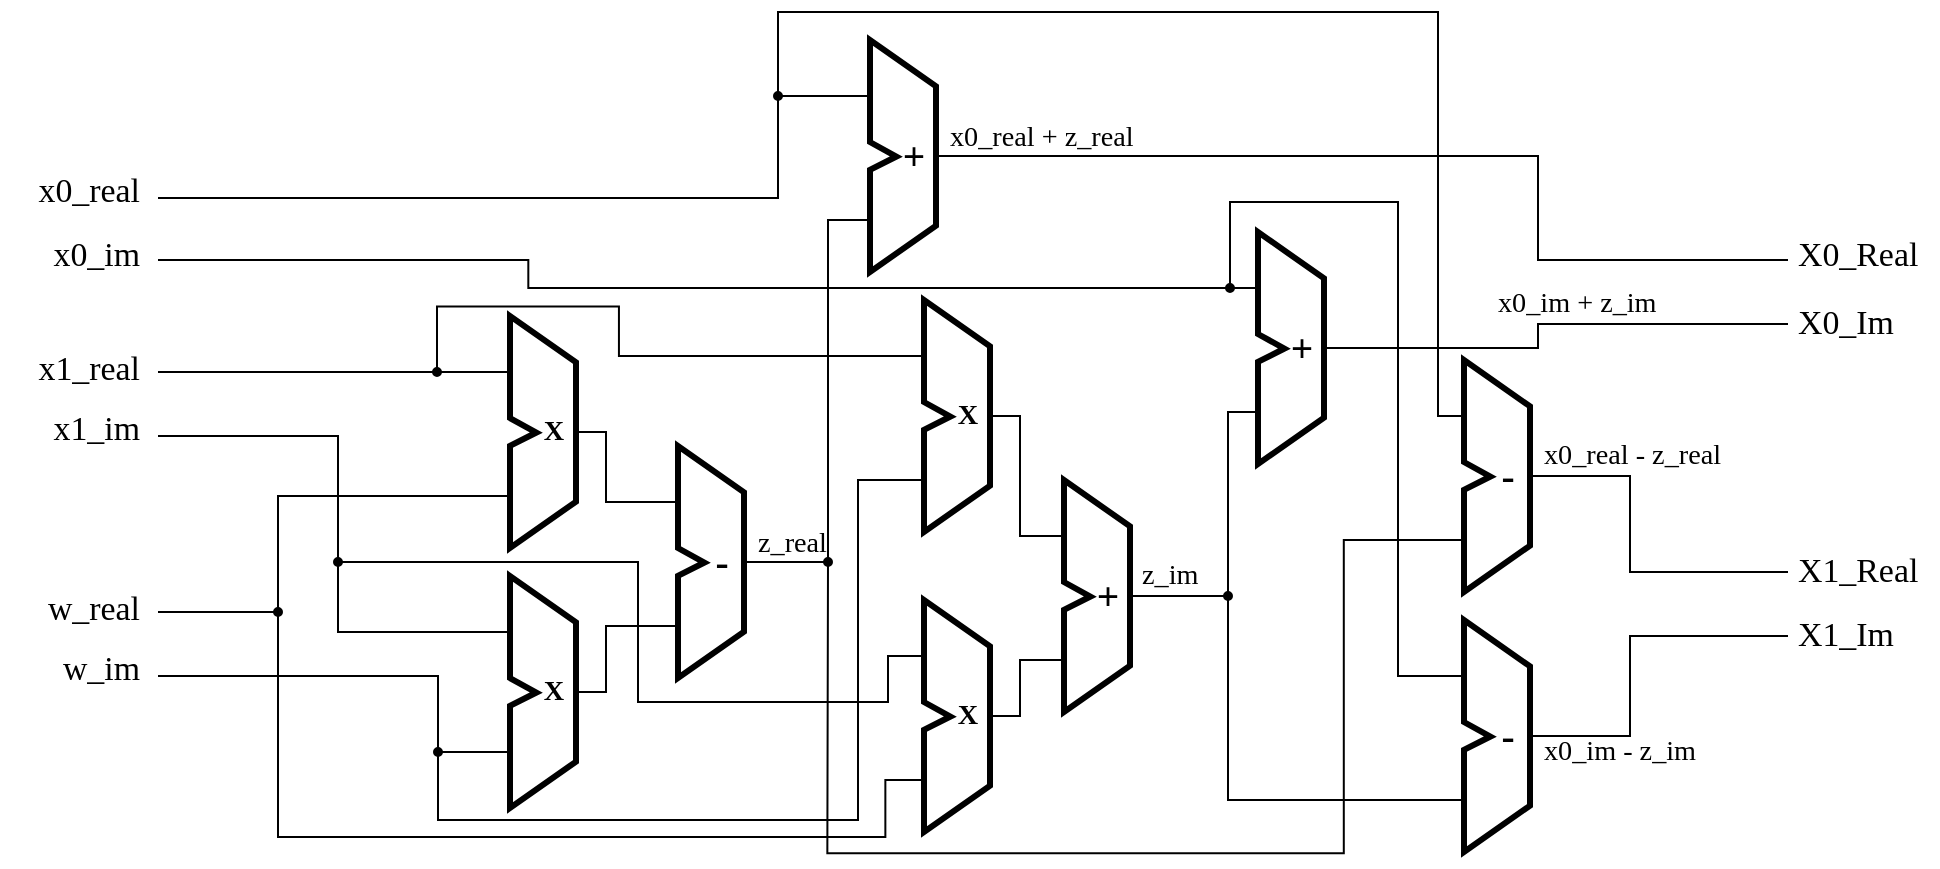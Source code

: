 <mxfile version="26.0.16">
  <diagram name="Page-1" id="Page-1">
    <mxGraphModel dx="3585" dy="1915" grid="1" gridSize="5" guides="1" tooltips="1" connect="1" arrows="1" fold="1" page="1" pageScale="1" pageWidth="1100" pageHeight="850" math="0" shadow="0">
      <root>
        <mxCell id="0" />
        <mxCell id="1" parent="0" />
        <UserObject label="" tags="Background" id="4">
          <mxCell style="vsdxID=10;fillColor=none;gradientColor=none;strokeWidth=3;points=[];labelBackgroundColor=none;rounded=0;strokeColor=none;html=1;whiteSpace=wrap;fontFamily=NewsGotT;" parent="1" vertex="1">
            <mxGeometry x="505" y="310" width="28" height="82" as="geometry" />
          </mxCell>
        </UserObject>
        <UserObject label="" tags="Background" id="5">
          <mxCell style="vsdxID=14;fillColor=none;gradientColor=none;points=[];labelBackgroundColor=none;rounded=0;strokeColor=none;html=1;whiteSpace=wrap;fontFamily=NewsGotT;" parent="1" vertex="1">
            <mxGeometry x="396" y="502" width="33" height="116" as="geometry" />
          </mxCell>
        </UserObject>
        <mxCell id="6" style="vsdxID=9;fillColor=#FFFFFF;gradientColor=none;shape=stencil(lZHBDsIgEES/Zq9mZanxXut/NCkVIkJDsdq/F7Ix2iY1eJuBNxPCANWjbgcFAscY/FU9TBc10AmEME6rYGJSQA1Q3fugLsHfXcd+aDOZ1c1PueHJOcwJgTO7I9szk9a4TbI6bJNyheJOUGmvlKXkj6fucYn+w5Z/wTtZgC5Lk/jM0Rtrec3v+/V86Yinp+YF);strokeWidth=3;points=[[0,0.24,0],[1,0.5,0],[0,0.78,0]];labelBackgroundColor=#ffffff;rounded=0;html=1;whiteSpace=wrap;fontFamily=NewsGotT;" parent="5" vertex="1">
          <mxGeometry width="33" height="116" as="geometry" />
        </mxCell>
        <mxCell id="7" value="&lt;div style=&quot;font-size: 1px&quot;&gt;&lt;font style=&quot;font-size: 14.11px; color: rgb(0, 0, 0); direction: ltr; letter-spacing: 0px; line-height: 120%; opacity: 1;&quot;&gt;&lt;b&gt;X&lt;br&gt;&lt;/b&gt;&lt;/font&gt;&lt;/div&gt;" style="verticalAlign=middle;align=center;overflow=width;vsdxID=12;fillColor=none;gradientColor=none;shape=stencil(nZBLDoAgDERP0z3SIyjew0SURgSD+Lu9kMZoXLhwN9O+tukAlrNpJg1SzDH4QW/URgNYgZTkjA4UkwJUgGXng+6DX1zLfmoymdXo17xh5zmRJ6Q42BWCfc2oJfdAr+Yv+AP9Cb7OJ3H/2JG1HNGz/84klThPVCc=);strokeColor=none;strokeWidth=3;points=[];labelBackgroundColor=none;rounded=0;html=1;whiteSpace=wrap;fontFamily=NewsGotT;" parent="5" vertex="1">
          <mxGeometry x="13" y="46" width="18" height="22" as="geometry" />
        </mxCell>
        <UserObject label="&lt;div style=&quot;font-size: 1px&quot;&gt;&lt;p style=&quot;text-align:right;margin-left:0;margin-right:0;margin-top:0px;margin-bottom:0px;text-indent:0;vertical-align:middle;direction:ltr;&quot;&gt;&lt;font style=&quot;font-size: 16.93px; color: rgb(0, 0, 0); direction: ltr; letter-spacing: 0px; line-height: 120%; opacity: 1;&quot;&gt;x0_real&lt;br&gt;&lt;/font&gt;&lt;/p&gt;&lt;/div&gt;" tags="Background" id="8">
          <mxCell style="verticalAlign=middle;align=right;overflow=width;vsdxID=48;fillColor=none;gradientColor=none;shape=stencil(nZBLDoAgDERP0z3SIyjew0SURgSD+Lu9kMZoXLhwN9O+tukAlrNpJg1SzDH4QW/URgNYgZTkjA4UkwJUgGXng+6DX1zLfmoymdXo17xh5zmRJ6Q42BWCfc2oJfdAr+Yv+AP9Cb7OJ3H/2JG1HNGz/84klThPVCc=);strokeColor=none;points=[];labelBackgroundColor=none;rounded=0;html=1;whiteSpace=wrap;fontFamily=NewsGotT;" parent="1" vertex="1">
            <mxGeometry x="141" y="296" width="70" height="28" as="geometry" />
          </mxCell>
        </UserObject>
        <UserObject label="&lt;div style=&quot;font-size: 1px&quot;&gt;&lt;p style=&quot;text-align:right;margin-left:0;margin-right:0;margin-top:0px;margin-bottom:0px;text-indent:0;vertical-align:middle;direction:ltr;&quot;&gt;&lt;font style=&quot;font-size: 16.93px; color: rgb(0, 0, 0); direction: ltr; letter-spacing: 0px; line-height: 120%; opacity: 1;&quot;&gt;x0_im&lt;br&gt;&lt;/font&gt;&lt;/p&gt;&lt;/div&gt;" tags="Background" id="9">
          <mxCell style="verticalAlign=middle;align=right;overflow=width;vsdxID=51;fillColor=none;gradientColor=none;shape=stencil(nZBLDoAgDERP0z3SIyjew0SURgSD+Lu9kMZoXLhwN9O+tukAlrNpJg1SzDH4QW/URgNYgZTkjA4UkwJUgGXng+6DX1zLfmoymdXo17xh5zmRJ6Q42BWCfc2oJfdAr+Yv+AP9Cb7OJ3H/2JG1HNGz/84klThPVCc=);strokeColor=none;points=[];labelBackgroundColor=none;rounded=0;html=1;whiteSpace=wrap;fontFamily=NewsGotT;" parent="1" vertex="1">
            <mxGeometry x="141" y="328" width="70" height="28" as="geometry" />
          </mxCell>
        </UserObject>
        <UserObject label="&lt;div style=&quot;font-size: 1px&quot;&gt;&lt;p style=&quot;text-align:right;margin-left:0;margin-right:0;margin-top:0px;margin-bottom:0px;text-indent:0;vertical-align:middle;direction:ltr;&quot;&gt;&lt;font style=&quot;font-size: 16.93px; color: rgb(0, 0, 0); direction: ltr; letter-spacing: 0px; line-height: 120%; opacity: 1;&quot;&gt;x1_real&lt;br&gt;&lt;/font&gt;&lt;/p&gt;&lt;/div&gt;" tags="Background" id="10">
          <mxCell style="verticalAlign=middle;align=right;overflow=width;vsdxID=56;fillColor=none;gradientColor=none;shape=stencil(nZBLDoAgDERP0z3SIyjew0SURgSD+Lu9kMZoXLhwN9O+tukAlrNpJg1SzDH4QW/URgNYgZTkjA4UkwJUgGXng+6DX1zLfmoymdXo17xh5zmRJ6Q42BWCfc2oJfdAr+Yv+AP9Cb7OJ3H/2JG1HNGz/84klThPVCc=);strokeColor=none;points=[];labelBackgroundColor=none;rounded=0;html=1;whiteSpace=wrap;fontFamily=NewsGotT;" parent="1" vertex="1">
            <mxGeometry x="141" y="385" width="70" height="28" as="geometry" />
          </mxCell>
        </UserObject>
        <UserObject label="&lt;div style=&quot;font-size: 1px&quot;&gt;&lt;p style=&quot;text-align:right;margin-left:0;margin-right:0;margin-top:0px;margin-bottom:0px;text-indent:0;vertical-align:middle;direction:ltr;&quot;&gt;&lt;font style=&quot;font-size: 16.93px; color: rgb(0, 0, 0); direction: ltr; letter-spacing: 0px; line-height: 120%; opacity: 1;&quot;&gt;x1_im&lt;br&gt;&lt;/font&gt;&lt;/p&gt;&lt;/div&gt;" tags="Background" id="11">
          <mxCell style="verticalAlign=middle;align=right;overflow=width;vsdxID=57;fillColor=none;gradientColor=none;shape=stencil(nZBLDoAgDERP0z3SIyjew0SURgSD+Lu9kMZoXLhwN9O+tukAlrNpJg1SzDH4QW/URgNYgZTkjA4UkwJUgGXng+6DX1zLfmoymdXo17xh5zmRJ6Q42BWCfc2oJfdAr+Yv+AP9Cb7OJ3H/2JG1HNGz/84klThPVCc=);strokeColor=none;points=[];labelBackgroundColor=none;rounded=0;html=1;whiteSpace=wrap;fontFamily=NewsGotT;" parent="1" vertex="1">
            <mxGeometry x="141" y="415" width="70" height="28" as="geometry" />
          </mxCell>
        </UserObject>
        <UserObject label="&lt;div style=&quot;font-size: 1px&quot;&gt;&lt;p style=&quot;text-align:right;margin-left:0;margin-right:0;margin-top:0px;margin-bottom:0px;text-indent:0;vertical-align:middle;direction:ltr;&quot;&gt;&lt;font style=&quot;font-size: 16.93px; color: rgb(0, 0, 0); direction: ltr; letter-spacing: 0px; line-height: 120%; opacity: 1;&quot;&gt;w_real&lt;br&gt;&lt;/font&gt;&lt;/p&gt;&lt;/div&gt;" tags="Background" id="12">
          <mxCell style="verticalAlign=middle;align=right;overflow=width;vsdxID=58;fillColor=none;gradientColor=none;shape=stencil(nZBLDoAgDERP0z3SIyjew0SURgSD+Lu9kMZoXLhwN9O+tukAlrNpJg1SzDH4QW/URgNYgZTkjA4UkwJUgGXng+6DX1zLfmoymdXo17xh5zmRJ6Q42BWCfc2oJfdAr+Yv+AP9Cb7OJ3H/2JG1HNGz/84klThPVCc=);strokeColor=none;points=[];labelBackgroundColor=none;rounded=0;html=1;whiteSpace=wrap;fontFamily=NewsGotT;" parent="1" vertex="1">
            <mxGeometry x="141" y="505" width="70" height="28" as="geometry" />
          </mxCell>
        </UserObject>
        <UserObject label="&lt;div style=&quot;font-size: 1px&quot;&gt;&lt;p style=&quot;text-align:right;margin-left:0;margin-right:0;margin-top:0px;margin-bottom:0px;text-indent:0;vertical-align:middle;direction:ltr;&quot;&gt;&lt;font style=&quot;font-size: 16.93px; color: rgb(0, 0, 0); direction: ltr; letter-spacing: 0px; line-height: 120%; opacity: 1;&quot;&gt;w_im&lt;br&gt;&lt;/font&gt;&lt;/p&gt;&lt;/div&gt;" tags="Background" id="13">
          <mxCell style="verticalAlign=middle;align=right;overflow=width;vsdxID=59;fillColor=none;gradientColor=none;shape=stencil(nZBLDoAgDERP0z3SIyjew0SURgSD+Lu9kMZoXLhwN9O+tukAlrNpJg1SzDH4QW/URgNYgZTkjA4UkwJUgGXng+6DX1zLfmoymdXo17xh5zmRJ6Q42BWCfc2oJfdAr+Yv+AP9Cb7OJ3H/2JG1HNGz/84klThPVCc=);strokeColor=none;points=[];labelBackgroundColor=none;rounded=0;html=1;whiteSpace=wrap;fontFamily=NewsGotT;" parent="1" vertex="1">
            <mxGeometry x="141" y="535" width="70" height="28" as="geometry" />
          </mxCell>
        </UserObject>
        <UserObject label="" tags="Background" id="14">
          <mxCell style="vsdxID=60;fillColor=none;gradientColor=none;points=[];labelBackgroundColor=none;rounded=0;strokeColor=none;html=1;whiteSpace=wrap;fontFamily=NewsGotT;" parent="1" vertex="1">
            <mxGeometry x="396" y="372" width="33" height="116" as="geometry" />
          </mxCell>
        </UserObject>
        <mxCell id="15" style="vsdxID=61;fillColor=#FFFFFF;gradientColor=none;shape=stencil(lZHBDsIgEES/Zq9mZanxXut/NCkVIkJDsdq/F7Ix2iY1eJuBNxPCANWjbgcFAscY/FU9TBc10AmEME6rYGJSQA1Q3fugLsHfXcd+aDOZ1c1PueHJOcwJgTO7I9szk9a4TbI6bJNyheJOUGmvlKXkj6fucYn+w5Z/wTtZgC5Lk/jM0Rtrec3v+/V86Yinp+YF);strokeWidth=3;points=[[0,0.24,0],[1,0.5,0],[0,0.78,0]];labelBackgroundColor=#ffffff;rounded=0;html=1;whiteSpace=wrap;fontFamily=NewsGotT;" parent="14" vertex="1">
          <mxGeometry width="33" height="116" as="geometry" />
        </mxCell>
        <mxCell id="16" value="&lt;div style=&quot;font-size: 1px&quot;&gt;&lt;font style=&quot;font-size: 14.11px; color: rgb(0, 0, 0); direction: ltr; letter-spacing: 0px; line-height: 120%; opacity: 1;&quot;&gt;&lt;b&gt;X&lt;br&gt;&lt;/b&gt;&lt;/font&gt;&lt;/div&gt;" style="verticalAlign=middle;align=center;overflow=width;vsdxID=62;fillColor=none;gradientColor=none;shape=stencil(nZBLDoAgDERP0z3SIyjew0SURgSD+Lu9kMZoXLhwN9O+tukAlrNpJg1SzDH4QW/URgNYgZTkjA4UkwJUgGXng+6DX1zLfmoymdXo17xh5zmRJ6Q42BWCfc2oJfdAr+Yv+AP9Cb7OJ3H/2JG1HNGz/84klThPVCc=);strokeColor=none;strokeWidth=3;points=[];labelBackgroundColor=none;rounded=0;html=1;whiteSpace=wrap;fontFamily=NewsGotT;" parent="14" vertex="1">
          <mxGeometry x="13" y="46" width="18" height="22" as="geometry" />
        </mxCell>
        <UserObject label="" tags="Background" id="17">
          <mxCell style="vsdxID=63;fillColor=none;gradientColor=none;points=[];labelBackgroundColor=none;rounded=0;strokeColor=none;html=1;whiteSpace=wrap;fontFamily=NewsGotT;" parent="1" vertex="1">
            <mxGeometry x="576" y="234" width="33" height="116" as="geometry" />
          </mxCell>
        </UserObject>
        <mxCell id="18" style="vsdxID=64;fillColor=#FFFFFF;gradientColor=none;shape=stencil(lZHBDsIgEES/Zq9mZanxXut/NCkVIkJDsdq/F7Ix2iY1eJuBNxPCANWjbgcFAscY/FU9TBc10AmEME6rYGJSQA1Q3fugLsHfXcd+aDOZ1c1PueHJOcwJgTO7I9szk9a4TbI6bJNyheJOUGmvlKXkj6fucYn+w5Z/wTtZgC5Lk/jM0Rtrec3v+/V86Yinp+YF);strokeWidth=3;points=[[0,0.24,0],[1,0.5,0],[0,0.78,0]];labelBackgroundColor=#ffffff;rounded=0;html=1;whiteSpace=wrap;fontFamily=NewsGotT;" parent="17" vertex="1">
          <mxGeometry width="33" height="116" as="geometry" />
        </mxCell>
        <mxCell id="19" value="&lt;div style=&quot;font-size: 1px&quot;&gt;&lt;font style=&quot;font-size: 19.76px; color: rgb(0, 0, 0); direction: ltr; letter-spacing: 0px; line-height: 120%; opacity: 1;&quot;&gt;&lt;b&gt;+&lt;br&gt;&lt;/b&gt;&lt;/font&gt;&lt;/div&gt;" style="verticalAlign=middle;align=center;overflow=width;vsdxID=65;fillColor=none;gradientColor=none;shape=stencil(nZBLDoAgDERP0z3SIyjew0SURgSD+Lu9kMZoXLhwN9O+tukAlrNpJg1SzDH4QW/URgNYgZTkjA4UkwJUgGXng+6DX1zLfmoymdXo17xh5zmRJ6Q42BWCfc2oJfdAr+Yv+AP9Cb7OJ3H/2JG1HNGz/84klThPVCc=);strokeColor=none;strokeWidth=3;points=[];labelBackgroundColor=none;rounded=0;html=1;whiteSpace=wrap;fontFamily=NewsGotT;" parent="17" vertex="1">
          <mxGeometry x="13" y="46" width="18" height="22" as="geometry" />
        </mxCell>
        <UserObject label="&lt;div style=&quot;font-size: 1px&quot;&gt;&lt;p style=&quot;text-align:left;margin-left:0;margin-right:0;margin-top:0px;margin-bottom:0px;text-indent:0;vertical-align:middle;direction:ltr;&quot;&gt;&lt;font style=&quot;font-size: 16.93px; color: rgb(0, 0, 0); direction: ltr; letter-spacing: 0px; line-height: 120%; opacity: 1;&quot;&gt;X0_Real&lt;br&gt;&lt;/font&gt;&lt;/p&gt;&lt;/div&gt;" tags="Background" id="20">
          <mxCell style="verticalAlign=middle;align=left;overflow=width;vsdxID=68;fillColor=none;gradientColor=none;shape=stencil(nZBLDoAgDERP0z3SIyjew0SURgSD+Lu9kMZoXLhwN9O+tukAlrNpJg1SzDH4QW/URgNYgZTkjA4UkwJUgGXng+6DX1zLfmoymdXo17xh5zmRJ6Q42BWCfc2oJfdAr+Yv+AP9Cb7OJ3H/2JG1HNGz/84klThPVCc=);strokeColor=none;points=[];labelBackgroundColor=none;rounded=0;html=1;whiteSpace=wrap;fontFamily=NewsGotT;" parent="1" vertex="1">
            <mxGeometry x="1040" y="328" width="70" height="28" as="geometry" />
          </mxCell>
        </UserObject>
        <UserObject label="&lt;div style=&quot;font-size: 1px&quot;&gt;&lt;p style=&quot;text-align:left;margin-left:0;margin-right:0;margin-top:0px;margin-bottom:0px;text-indent:0;vertical-align:middle;direction:ltr;&quot;&gt;&lt;font style=&quot;font-size: 16.93px; color: rgb(0, 0, 0); direction: ltr; letter-spacing: 0px; line-height: 120%; opacity: 1;&quot;&gt;X0_Im&lt;br&gt;&lt;/font&gt;&lt;/p&gt;&lt;/div&gt;" tags="Background" id="21">
          <mxCell style="verticalAlign=middle;align=left;overflow=width;vsdxID=69;fillColor=none;gradientColor=none;shape=stencil(nZBLDoAgDERP0z3SIyjew0SURgSD+Lu9kMZoXLhwN9O+tukAlrNpJg1SzDH4QW/URgNYgZTkjA4UkwJUgGXng+6DX1zLfmoymdXo17xh5zmRJ6Q42BWCfc2oJfdAr+Yv+AP9Cb7OJ3H/2JG1HNGz/84klThPVCc=);strokeColor=none;points=[[-0.37,0.85,0]];labelBackgroundColor=none;rounded=0;html=1;whiteSpace=wrap;fontFamily=NewsGotT;" parent="1" vertex="1">
            <mxGeometry x="1040" y="362" width="70" height="28" as="geometry" />
          </mxCell>
        </UserObject>
        <UserObject label="&lt;div style=&quot;font-size: 1px&quot;&gt;&lt;p style=&quot;text-align:left;margin-left:0;margin-right:0;margin-top:0px;margin-bottom:0px;text-indent:0;vertical-align:middle;direction:ltr;&quot;&gt;&lt;font style=&quot;font-size: 16.93px; color: rgb(0, 0, 0); direction: ltr; letter-spacing: 0px; line-height: 120%; opacity: 1;&quot;&gt;X1_Real&lt;br&gt;&lt;/font&gt;&lt;/p&gt;&lt;/div&gt;" tags="Background" id="22">
          <mxCell style="verticalAlign=middle;align=left;overflow=width;vsdxID=70;fillColor=none;gradientColor=none;shape=stencil(nZBLDoAgDERP0z3SIyjew0SURgSD+Lu9kMZoXLhwN9O+tukAlrNpJg1SzDH4QW/URgNYgZTkjA4UkwJUgGXng+6DX1zLfmoymdXo17xh5zmRJ6Q42BWCfc2oJfdAr+Yv+AP9Cb7OJ3H/2JG1HNGz/84klThPVCc=);strokeColor=none;points=[];labelBackgroundColor=none;rounded=0;html=1;whiteSpace=wrap;fontFamily=NewsGotT;" parent="1" vertex="1">
            <mxGeometry x="1040" y="486" width="70" height="28" as="geometry" />
          </mxCell>
        </UserObject>
        <UserObject label="&lt;div style=&quot;font-size: 1px&quot;&gt;&lt;p style=&quot;text-align:left;margin-left:0;margin-right:0;margin-top:0px;margin-bottom:0px;text-indent:0;vertical-align:middle;direction:ltr;&quot;&gt;&lt;font style=&quot;font-size: 16.93px; color: rgb(0, 0, 0); direction: ltr; letter-spacing: 0px; line-height: 120%; opacity: 1;&quot;&gt;X1_Im&lt;br&gt;&lt;/font&gt;&lt;/p&gt;&lt;/div&gt;" tags="Background" id="23">
          <mxCell style="verticalAlign=middle;align=left;overflow=width;vsdxID=71;fillColor=none;gradientColor=none;shape=stencil(nZBLDoAgDERP0z3SIyjew0SURgSD+Lu9kMZoXLhwN9O+tukAlrNpJg1SzDH4QW/URgNYgZTkjA4UkwJUgGXng+6DX1zLfmoymdXo17xh5zmRJ6Q42BWCfc2oJfdAr+Yv+AP9Cb7OJ3H/2JG1HNGz/84klThPVCc=);strokeColor=none;points=[];labelBackgroundColor=none;rounded=0;html=1;whiteSpace=wrap;fontFamily=NewsGotT;" parent="1" vertex="1">
            <mxGeometry x="1040" y="518" width="70" height="28" as="geometry" />
          </mxCell>
        </UserObject>
        <UserObject label="" tags="Background" id="24">
          <mxCell style="vsdxID=81;fillColor=none;gradientColor=none;points=[];labelBackgroundColor=none;rounded=0;strokeColor=none;html=1;whiteSpace=wrap;fontFamily=NewsGotT;" parent="1" vertex="1">
            <mxGeometry x="770" y="330" width="33" height="116" as="geometry" />
          </mxCell>
        </UserObject>
        <mxCell id="25" style="vsdxID=82;fillColor=#FFFFFF;gradientColor=none;shape=stencil(lZHBDsIgEES/Zq9mZanxXut/NCkVIkJDsdq/F7Ix2iY1eJuBNxPCANWjbgcFAscY/FU9TBc10AmEME6rYGJSQA1Q3fugLsHfXcd+aDOZ1c1PueHJOcwJgTO7I9szk9a4TbI6bJNyheJOUGmvlKXkj6fucYn+w5Z/wTtZgC5Lk/jM0Rtrec3v+/V86Yinp+YF);strokeWidth=3;points=[[0,0.24,0],[1,0.5,0],[0,0.78,0]];labelBackgroundColor=#ffffff;rounded=0;html=1;whiteSpace=wrap;fontFamily=NewsGotT;" parent="24" vertex="1">
          <mxGeometry width="33" height="116" as="geometry" />
        </mxCell>
        <mxCell id="26" value="&lt;div style=&quot;font-size: 1px&quot;&gt;&lt;font style=&quot;font-size: 19.76px; color: rgb(0, 0, 0); direction: ltr; letter-spacing: 0px; line-height: 120%; opacity: 1;&quot;&gt;&lt;b&gt;+&lt;br&gt;&lt;/b&gt;&lt;/font&gt;&lt;/div&gt;" style="verticalAlign=middle;align=center;overflow=width;vsdxID=83;fillColor=none;gradientColor=none;shape=stencil(nZBLDoAgDERP0z3SIyjew0SURgSD+Lu9kMZoXLhwN9O+tukAlrNpJg1SzDH4QW/URgNYgZTkjA4UkwJUgGXng+6DX1zLfmoymdXo17xh5zmRJ6Q42BWCfc2oJfdAr+Yv+AP9Cb7OJ3H/2JG1HNGz/84klThPVCc=);strokeColor=none;strokeWidth=3;points=[];labelBackgroundColor=none;rounded=0;html=1;whiteSpace=wrap;fontFamily=NewsGotT;" parent="24" vertex="1">
          <mxGeometry x="13" y="46" width="18" height="22" as="geometry" />
        </mxCell>
        <UserObject label="" tags="Background" id="27">
          <mxCell style="vsdxID=85;fillColor=none;gradientColor=none;points=[];labelBackgroundColor=none;rounded=0;strokeColor=none;html=1;whiteSpace=wrap;fontFamily=NewsGotT;" parent="1" vertex="1">
            <mxGeometry x="480" y="437" width="33" height="116" as="geometry" />
          </mxCell>
        </UserObject>
        <mxCell id="28" style="vsdxID=86;fillColor=#FFFFFF;gradientColor=none;shape=stencil(lZHBDsIgEES/Zq9mZanxXut/NCkVIkJDsdq/F7Ix2iY1eJuBNxPCANWjbgcFAscY/FU9TBc10AmEME6rYGJSQA1Q3fugLsHfXcd+aDOZ1c1PueHJOcwJgTO7I9szk9a4TbI6bJNyheJOUGmvlKXkj6fucYn+w5Z/wTtZgC5Lk/jM0Rtrec3v+/V86Yinp+YF);strokeWidth=3;points=[[0,0.24,0],[1,0.5,0],[0,0.78,0]];labelBackgroundColor=#ffffff;rounded=0;html=1;whiteSpace=wrap;fontFamily=NewsGotT;" parent="27" vertex="1">
          <mxGeometry width="33" height="116" as="geometry" />
        </mxCell>
        <mxCell id="29" value="&lt;div style=&quot;font-size: 1px&quot;&gt;&lt;font style=&quot;font-size: 19.76px; color: rgb(0, 0, 0); direction: ltr; letter-spacing: 0px; line-height: 120%; opacity: 1;&quot;&gt;&lt;b&gt;-&lt;br&gt;&lt;/b&gt;&lt;/font&gt;&lt;/div&gt;" style="verticalAlign=middle;align=center;overflow=width;vsdxID=87;fillColor=none;gradientColor=none;shape=stencil(nZBLDoAgDERP0z3SIyjew0SURgSD+Lu9kMZoXLhwN9O+tukAlrNpJg1SzDH4QW/URgNYgZTkjA4UkwJUgGXng+6DX1zLfmoymdXo17xh5zmRJ6Q42BWCfc2oJfdAr+Yv+AP9Cb7OJ3H/2JG1HNGz/84klThPVCc=);strokeColor=none;strokeWidth=3;points=[];labelBackgroundColor=none;rounded=0;html=1;whiteSpace=wrap;fontFamily=NewsGotT;" parent="27" vertex="1">
          <mxGeometry x="13" y="46" width="18" height="22" as="geometry" />
        </mxCell>
        <UserObject label="" tags="Background" id="30">
          <mxCell style="vsdxID=91;fillColor=none;gradientColor=none;points=[];labelBackgroundColor=none;rounded=0;strokeColor=none;html=1;whiteSpace=wrap;fontFamily=NewsGotT;" parent="1" vertex="1">
            <mxGeometry x="603" y="364" width="33" height="116" as="geometry" />
          </mxCell>
        </UserObject>
        <mxCell id="31" style="vsdxID=92;fillColor=#FFFFFF;gradientColor=none;shape=stencil(lZHBDsIgEES/Zq9mZanxXut/NCkVIkJDsdq/F7Ix2iY1eJuBNxPCANWjbgcFAscY/FU9TBc10AmEME6rYGJSQA1Q3fugLsHfXcd+aDOZ1c1PueHJOcwJgTO7I9szk9a4TbI6bJNyheJOUGmvlKXkj6fucYn+w5Z/wTtZgC5Lk/jM0Rtrec3v+/V86Yinp+YF);strokeWidth=3;points=[[0,0.24,0],[1,0.5,0],[0,0.78,0]];labelBackgroundColor=#ffffff;rounded=0;html=1;whiteSpace=wrap;fontFamily=NewsGotT;" parent="30" vertex="1">
          <mxGeometry width="33" height="116" as="geometry" />
        </mxCell>
        <mxCell id="32" value="&lt;div style=&quot;font-size: 1px&quot;&gt;&lt;font style=&quot;font-size: 14.11px; color: rgb(0, 0, 0); direction: ltr; letter-spacing: 0px; line-height: 120%; opacity: 1;&quot;&gt;&lt;b&gt;X&lt;br&gt;&lt;/b&gt;&lt;/font&gt;&lt;/div&gt;" style="verticalAlign=middle;align=center;overflow=width;vsdxID=93;fillColor=none;gradientColor=none;shape=stencil(nZBLDoAgDERP0z3SIyjew0SURgSD+Lu9kMZoXLhwN9O+tukAlrNpJg1SzDH4QW/URgNYgZTkjA4UkwJUgGXng+6DX1zLfmoymdXo17xh5zmRJ6Q42BWCfc2oJfdAr+Yv+AP9Cb7OJ3H/2JG1HNGz/84klThPVCc=);strokeColor=none;strokeWidth=3;points=[];labelBackgroundColor=none;rounded=0;html=1;whiteSpace=wrap;fontFamily=NewsGotT;" parent="30" vertex="1">
          <mxGeometry x="13" y="46" width="18" height="22" as="geometry" />
        </mxCell>
        <UserObject label="" tags="Background" id="33">
          <mxCell style="vsdxID=94;fillColor=none;gradientColor=none;points=[];labelBackgroundColor=none;rounded=0;strokeColor=none;html=1;whiteSpace=wrap;fontFamily=NewsGotT;" parent="1" vertex="1">
            <mxGeometry x="603" y="514" width="33" height="116" as="geometry" />
          </mxCell>
        </UserObject>
        <mxCell id="34" style="vsdxID=95;fillColor=#FFFFFF;gradientColor=none;shape=stencil(lZHBDsIgEES/Zq9mZanxXut/NCkVIkJDsdq/F7Ix2iY1eJuBNxPCANWjbgcFAscY/FU9TBc10AmEME6rYGJSQA1Q3fugLsHfXcd+aDOZ1c1PueHJOcwJgTO7I9szk9a4TbI6bJNyheJOUGmvlKXkj6fucYn+w5Z/wTtZgC5Lk/jM0Rtrec3v+/V86Yinp+YF);strokeWidth=3;points=[[0,0.24,0],[1,0.5,0],[0,0.78,0]];labelBackgroundColor=#ffffff;rounded=0;html=1;whiteSpace=wrap;fontFamily=NewsGotT;" parent="33" vertex="1">
          <mxGeometry width="33" height="116" as="geometry" />
        </mxCell>
        <mxCell id="35" value="&lt;div style=&quot;font-size: 1px&quot;&gt;&lt;font style=&quot;font-size: 14.11px; color: rgb(0, 0, 0); direction: ltr; letter-spacing: 0px; line-height: 120%; opacity: 1;&quot;&gt;&lt;b&gt;X&lt;br&gt;&lt;/b&gt;&lt;/font&gt;&lt;/div&gt;" style="verticalAlign=middle;align=center;overflow=width;vsdxID=96;fillColor=none;gradientColor=none;shape=stencil(nZBLDoAgDERP0z3SIyjew0SURgSD+Lu9kMZoXLhwN9O+tukAlrNpJg1SzDH4QW/URgNYgZTkjA4UkwJUgGXng+6DX1zLfmoymdXo17xh5zmRJ6Q42BWCfc2oJfdAr+Yv+AP9Cb7OJ3H/2JG1HNGz/84klThPVCc=);strokeColor=none;strokeWidth=3;points=[];labelBackgroundColor=none;rounded=0;html=1;whiteSpace=wrap;fontFamily=NewsGotT;" parent="33" vertex="1">
          <mxGeometry x="13" y="46" width="18" height="22" as="geometry" />
        </mxCell>
        <UserObject label="" tags="Background" id="36">
          <mxCell style="vsdxID=104;fillColor=none;gradientColor=none;points=[];labelBackgroundColor=none;rounded=0;strokeColor=none;html=1;whiteSpace=wrap;fontFamily=NewsGotT;" parent="1" vertex="1">
            <mxGeometry x="673" y="454" width="33" height="116" as="geometry" />
          </mxCell>
        </UserObject>
        <mxCell id="37" style="vsdxID=105;fillColor=#FFFFFF;gradientColor=none;shape=stencil(lZHBDsIgEES/Zq9mZanxXut/NCkVIkJDsdq/F7Ix2iY1eJuBNxPCANWjbgcFAscY/FU9TBc10AmEME6rYGJSQA1Q3fugLsHfXcd+aDOZ1c1PueHJOcwJgTO7I9szk9a4TbI6bJNyheJOUGmvlKXkj6fucYn+w5Z/wTtZgC5Lk/jM0Rtrec3v+/V86Yinp+YF);strokeWidth=3;points=[[0,0.24,0],[1,0.5,0],[0,0.78,0]];labelBackgroundColor=#ffffff;rounded=0;html=1;whiteSpace=wrap;fontFamily=NewsGotT;" parent="36" vertex="1">
          <mxGeometry width="33" height="116" as="geometry" />
        </mxCell>
        <mxCell id="38" value="&lt;div style=&quot;font-size: 1px&quot;&gt;&lt;font style=&quot;font-size: 19.76px; color: rgb(0, 0, 0); direction: ltr; letter-spacing: 0px; line-height: 120%; opacity: 1;&quot;&gt;&lt;b&gt;+&lt;br&gt;&lt;/b&gt;&lt;/font&gt;&lt;/div&gt;" style="verticalAlign=middle;align=center;overflow=width;vsdxID=106;fillColor=none;gradientColor=none;shape=stencil(nZBLDoAgDERP0z3SIyjew0SURgSD+Lu9kMZoXLhwN9O+tukAlrNpJg1SzDH4QW/URgNYgZTkjA4UkwJUgGXng+6DX1zLfmoymdXo17xh5zmRJ6Q42BWCfc2oJfdAr+Yv+AP9Cb7OJ3H/2JG1HNGz/84klThPVCc=);strokeColor=none;strokeWidth=3;points=[];labelBackgroundColor=none;rounded=0;html=1;whiteSpace=wrap;fontFamily=NewsGotT;" parent="36" vertex="1">
          <mxGeometry x="13" y="46" width="18" height="22" as="geometry" />
        </mxCell>
        <UserObject label="" tags="Background" id="39">
          <mxCell style="vsdxID=110;fillColor=none;gradientColor=none;points=[[0.56,1.52,0]];labelBackgroundColor=none;rounded=0;strokeColor=none;html=1;whiteSpace=wrap;fontFamily=NewsGotT;" parent="1" vertex="1">
            <mxGeometry x="873" y="394" width="33" height="116" as="geometry" />
          </mxCell>
        </UserObject>
        <mxCell id="40" style="vsdxID=111;fillColor=#FFFFFF;gradientColor=none;shape=stencil(lZHBDsIgEES/Zq9mZanxXut/NCkVIkJDsdq/F7Ix2iY1eJuBNxPCANWjbgcFAscY/FU9TBc10AmEME6rYGJSQA1Q3fugLsHfXcd+aDOZ1c1PueHJOcwJgTO7I9szk9a4TbI6bJNyheJOUGmvlKXkj6fucYn+w5Z/wTtZgC5Lk/jM0Rtrec3v+/V86Yinp+YF);strokeWidth=3;points=[[0,0.24,0],[1,0.5,0],[0,0.78,0]];labelBackgroundColor=#ffffff;rounded=0;html=1;whiteSpace=wrap;fontFamily=NewsGotT;" parent="39" vertex="1">
          <mxGeometry width="33" height="116" as="geometry" />
        </mxCell>
        <mxCell id="41" value="&lt;div style=&quot;font-size: 1px&quot;&gt;&lt;font style=&quot;font-size: 19.76px; color: rgb(0, 0, 0); direction: ltr; letter-spacing: 0px; line-height: 120%; opacity: 1;&quot;&gt;&lt;b&gt;-&lt;br&gt;&lt;/b&gt;&lt;/font&gt;&lt;/div&gt;" style="verticalAlign=middle;align=center;overflow=width;vsdxID=112;fillColor=none;gradientColor=none;shape=stencil(nZBLDoAgDERP0z3SIyjew0SURgSD+Lu9kMZoXLhwN9O+tukAlrNpJg1SzDH4QW/URgNYgZTkjA4UkwJUgGXng+6DX1zLfmoymdXo17xh5zmRJ6Q42BWCfc2oJfdAr+Yv+AP9Cb7OJ3H/2JG1HNGz/84klThPVCc=);strokeColor=none;strokeWidth=3;points=[];labelBackgroundColor=none;rounded=0;html=1;whiteSpace=wrap;fontFamily=NewsGotT;" parent="39" vertex="1">
          <mxGeometry x="13" y="46" width="18" height="22" as="geometry" />
        </mxCell>
        <UserObject label="" tags="Background" id="42">
          <mxCell style="vsdxID=113;fillColor=none;gradientColor=none;points=[];labelBackgroundColor=none;rounded=0;strokeColor=none;html=1;whiteSpace=wrap;fontFamily=NewsGotT;" parent="1" vertex="1">
            <mxGeometry x="873" y="524" width="33" height="116" as="geometry" />
          </mxCell>
        </UserObject>
        <mxCell id="43" style="vsdxID=114;fillColor=#FFFFFF;gradientColor=none;shape=stencil(lZHBDsIgEES/Zq9mZanxXut/NCkVIkJDsdq/F7Ix2iY1eJuBNxPCANWjbgcFAscY/FU9TBc10AmEME6rYGJSQA1Q3fugLsHfXcd+aDOZ1c1PueHJOcwJgTO7I9szk9a4TbI6bJNyheJOUGmvlKXkj6fucYn+w5Z/wTtZgC5Lk/jM0Rtrec3v+/V86Yinp+YF);strokeWidth=3;points=[[0,0.24,0],[1,0.5,0],[0,0.78,0]];labelBackgroundColor=#ffffff;rounded=0;html=1;whiteSpace=wrap;fontFamily=NewsGotT;" parent="42" vertex="1">
          <mxGeometry width="33" height="116" as="geometry" />
        </mxCell>
        <mxCell id="44" value="&lt;div style=&quot;font-size: 1px&quot;&gt;&lt;font style=&quot;font-size: 19.76px; color: rgb(0, 0, 0); direction: ltr; letter-spacing: 0px; line-height: 120%; opacity: 1;&quot;&gt;&lt;b&gt;-&lt;br&gt;&lt;/b&gt;&lt;/font&gt;&lt;/div&gt;" style="verticalAlign=middle;align=center;overflow=width;vsdxID=115;fillColor=none;gradientColor=none;shape=stencil(nZBLDoAgDERP0z3SIyjew0SURgSD+Lu9kMZoXLhwN9O+tukAlrNpJg1SzDH4QW/URgNYgZTkjA4UkwJUgGXng+6DX1zLfmoymdXo17xh5zmRJ6Q42BWCfc2oJfdAr+Yv+AP9Cb7OJ3H/2JG1HNGz/84klThPVCc=);strokeColor=none;strokeWidth=3;points=[];labelBackgroundColor=none;rounded=0;html=1;whiteSpace=wrap;fontFamily=NewsGotT;" parent="42" vertex="1">
          <mxGeometry x="13" y="46" width="18" height="22" as="geometry" />
        </mxCell>
        <UserObject label="&lt;div style=&quot;font-size: 1px&quot;&gt;&lt;p style=&quot;text-align:left;margin-left:0;margin-right:0;margin-top:0px;margin-bottom:0px;text-indent:0;vertical-align:middle;direction:ltr;&quot;&gt;&lt;font style=&quot;font-size: 14.11px; color: rgb(0, 0, 0); direction: ltr; letter-spacing: 0px; line-height: 120%; opacity: 1;&quot;&gt;z_im&lt;br&gt;&lt;/font&gt;&lt;/p&gt;&lt;/div&gt;" tags="Background" id="47">
          <mxCell style="verticalAlign=middle;align=left;overflow=width;vsdxID=158;fillColor=none;gradientColor=none;shape=stencil(nZBLDoAgDERP0z3SIyjew0SURgSD+Lu9kMZoXLhwN9O+tukAlrNpJg1SzDH4QW/URgNYgZTkjA4UkwJUgGXng+6DX1zLfmoymdXo17xh5zmRJ6Q42BWCfc2oJfdAr+Yv+AP9Cb7OJ3H/2JG1HNGz/84klThPVCc=);strokeColor=none;points=[];labelBackgroundColor=none;rounded=0;html=1;whiteSpace=wrap;fontFamily=NewsGotT;" parent="1" vertex="1">
            <mxGeometry x="712" y="487" width="46" height="28" as="geometry" />
          </mxCell>
        </UserObject>
        <mxCell id="51" style="fontFamily=NewsGotT;" parent="1" vertex="1">
          <mxGeometry x="216" y="552" as="geometry" />
        </mxCell>
        <mxCell id="53" style="fontFamily=NewsGotT;" parent="1" vertex="1">
          <mxGeometry x="216" y="520" as="geometry" />
        </mxCell>
        <mxCell id="55" style="fontFamily=NewsGotT;" parent="1" vertex="1">
          <mxGeometry x="216" y="432" as="geometry" />
        </mxCell>
        <mxCell id="57" style="fontFamily=NewsGotT;" parent="1" vertex="1">
          <mxGeometry x="216" y="400" as="geometry" />
        </mxCell>
        <mxCell id="59" style="fontFamily=NewsGotT;" parent="1" vertex="1">
          <mxGeometry x="216" y="312" as="geometry" />
        </mxCell>
        <mxCell id="61" style="fontFamily=NewsGotT;" parent="1" vertex="1">
          <mxGeometry x="216" y="344" as="geometry" />
        </mxCell>
        <UserObject label="" tags="Connector" id="63">
          <mxCell style="vsdxID=145;edgeStyle=none;startArrow=none;endArrow=none;startSize=9;endSize=9;spacingTop=0;spacingBottom=0;spacingLeft=0;spacingRight=0;verticalAlign=middle;html=1;labelBackgroundColor=#ffffff;rounded=0;entryX=0;entryY=0.776;entryDx=0;entryDy=0;entryPerimeter=0;jumpStyle=arc;fontFamily=NewsGotT;" parent="1" target="34" edge="1">
            <mxGeometry relative="1" as="geometry">
              <mxPoint as="offset" />
              <Array as="points">
                <mxPoint x="280" y="520" />
                <mxPoint x="280" y="632.53" />
                <mxPoint x="551.33" y="632.53" />
                <mxPoint x="583.68" y="632.53" />
                <mxPoint x="583.68" y="604" />
              </Array>
              <mxPoint x="220" y="520" as="sourcePoint" />
            </mxGeometry>
          </mxCell>
        </UserObject>
        <UserObject label="" tags="Connector" id="64">
          <mxCell style="vsdxID=144;edgeStyle=orthogonalEdgeStyle;startArrow=none;endArrow=oval;startSize=9;endSize=4;spacingTop=0;spacingBottom=0;spacingLeft=0;spacingRight=0;verticalAlign=middle;html=1;labelBackgroundColor=#ffffff;rounded=0;exitX=0;exitY=0.241;exitDx=0;exitDy=0;exitPerimeter=0;jumpStyle=arc;fontFamily=NewsGotT;endFill=1;" parent="1" source="34" edge="1">
            <mxGeometry relative="1" as="geometry">
              <mxPoint as="offset" />
              <Array as="points">
                <mxPoint x="585" y="542" />
                <mxPoint x="585" y="565" />
                <mxPoint x="460" y="565" />
                <mxPoint x="460" y="495" />
                <mxPoint x="380" y="495" />
              </Array>
              <mxPoint x="310" y="495" as="targetPoint" />
            </mxGeometry>
          </mxCell>
        </UserObject>
        <UserObject label="" tags="Connector" id="65">
          <mxCell style="vsdxID=143;edgeStyle=none;startArrow=oval;endArrow=none;startSize=4;endSize=9;spacingTop=0;spacingBottom=0;spacingLeft=0;spacingRight=0;verticalAlign=middle;html=1;labelBackgroundColor=#ffffff;rounded=0;entryX=0;entryY=0.776;entryDx=0;entryDy=0;entryPerimeter=0;jumpStyle=none;fontFamily=NewsGotT;strokeColor=default;align=center;fontSize=11;fontColor=default;endFill=1;startFill=1;" parent="1" target="31" edge="1">
            <mxGeometry relative="1" as="geometry">
              <mxPoint x="-1" as="offset" />
              <Array as="points">
                <mxPoint x="360" y="624" />
                <mxPoint x="551.33" y="624" />
                <mxPoint x="570" y="624" />
                <mxPoint x="570" y="454" />
              </Array>
              <mxPoint x="360" y="590" as="sourcePoint" />
            </mxGeometry>
          </mxCell>
        </UserObject>
        <UserObject label="" tags="Connector" id="66">
          <mxCell style="vsdxID=142;edgeStyle=orthogonalEdgeStyle;startArrow=none;endArrow=none;startSize=9;endSize=9;spacingTop=0;spacingBottom=0;spacingLeft=0;spacingRight=0;verticalAlign=middle;html=1;labelBackgroundColor=#ffffff;rounded=0;entryX=0;entryY=0.763;entryDx=0;entryDy=0;entryPerimeter=0;jumpStyle=none;fontFamily=NewsGotT;strokeColor=default;align=center;fontSize=11;fontColor=default;" parent="1" target="6" edge="1">
            <mxGeometry relative="1" as="geometry">
              <mxPoint as="offset" />
              <Array as="points">
                <mxPoint x="360" y="552" />
                <mxPoint x="360" y="590" />
                <mxPoint x="396" y="590" />
              </Array>
              <mxPoint x="220" y="552" as="sourcePoint" />
            </mxGeometry>
          </mxCell>
        </UserObject>
        <UserObject label="" tags="Connector" id="67">
          <mxCell style="vsdxID=141;edgeStyle=orthogonalEdgeStyle;startArrow=oval;endArrow=none;startSize=4;endSize=9;spacingTop=0;spacingBottom=0;spacingLeft=0;spacingRight=0;verticalAlign=middle;html=1;labelBackgroundColor=#ffffff;rounded=0;entryX=0;entryY=0.776;entryDx=0;entryDy=0;entryPerimeter=0;jumpStyle=none;fontFamily=NewsGotT;startFill=1;" parent="1" target="15" edge="1">
            <mxGeometry relative="1" as="geometry">
              <mxPoint as="offset" />
              <Array as="points">
                <mxPoint x="280" y="520" />
                <mxPoint x="280" y="462" />
              </Array>
              <mxPoint x="280" y="520" as="sourcePoint" />
            </mxGeometry>
          </mxCell>
        </UserObject>
        <UserObject label="" tags="Connector" id="68">
          <mxCell style="vsdxID=140;edgeStyle=none;startArrow=none;endArrow=none;startSize=9;endSize=9;spacingTop=0;spacingBottom=0;spacingLeft=0;spacingRight=0;verticalAlign=middle;html=1;labelBackgroundColor=#ffffff;rounded=0;entryX=0;entryY=0.241;entryDx=0;entryDy=0;entryPerimeter=0;fontFamily=NewsGotT;" parent="1" target="6" edge="1">
            <mxGeometry relative="1" as="geometry">
              <mxPoint as="offset" />
              <Array as="points">
                <mxPoint x="310" y="432" />
                <mxPoint x="310" y="530" />
              </Array>
              <mxPoint x="220" y="432" as="sourcePoint" />
            </mxGeometry>
          </mxCell>
        </UserObject>
        <UserObject label="" tags="Connector" id="69">
          <mxCell style="vsdxID=139;edgeStyle=none;startArrow=none;endArrow=oval;startSize=9;endSize=4;spacingTop=0;spacingBottom=0;spacingLeft=0;spacingRight=0;verticalAlign=middle;html=1;labelBackgroundColor=#ffffff;rounded=0;exitX=0;exitY=0.241;exitDx=0;exitDy=0;exitPerimeter=0;jumpStyle=arc;fontFamily=NewsGotT;endFill=1;" parent="1" source="31" edge="1">
            <mxGeometry relative="1" as="geometry">
              <mxPoint as="offset" />
              <Array as="points">
                <mxPoint x="557.5" y="392" />
                <mxPoint x="450.47" y="392" />
                <mxPoint x="450.47" y="367.2" />
                <mxPoint x="359.5" y="367.2" />
                <mxPoint x="359.5" y="400" />
              </Array>
              <mxPoint x="360" y="400" as="targetPoint" />
            </mxGeometry>
          </mxCell>
        </UserObject>
        <UserObject label="" tags="Connector" id="70">
          <mxCell style="vsdxID=138;edgeStyle=none;startArrow=none;endArrow=none;startSize=9;endSize=9;spacingTop=0;spacingBottom=0;spacingLeft=0;spacingRight=0;verticalAlign=middle;html=1;labelBackgroundColor=#ffffff;rounded=0;entryX=0;entryY=0.241;entryDx=0;entryDy=0;entryPerimeter=0;fontFamily=NewsGotT;" parent="1" target="15" edge="1">
            <mxGeometry relative="1" as="geometry">
              <mxPoint as="offset" />
              <Array as="points" />
              <mxPoint x="220" y="400" as="sourcePoint" />
            </mxGeometry>
          </mxCell>
        </UserObject>
        <UserObject label="" tags="Connector" id="71">
          <mxCell style="vsdxID=135;edgeStyle=none;startArrow=none;endArrow=none;startSize=9;endSize=9;spacingTop=0;spacingBottom=0;spacingLeft=0;spacingRight=0;verticalAlign=middle;html=1;labelBackgroundColor=#ffffff;rounded=0;entryX=0;entryY=0.241;entryDx=0;entryDy=0;entryPerimeter=0;jumpStyle=arc;fontFamily=NewsGotT;" parent="1" target="25" edge="1">
            <mxGeometry relative="1" as="geometry">
              <mxPoint as="offset" />
              <Array as="points">
                <mxPoint x="405.16" y="344" />
                <mxPoint x="405.16" y="358" />
                <mxPoint x="551.33" y="358" />
              </Array>
              <mxPoint x="220" y="344" as="sourcePoint" />
            </mxGeometry>
          </mxCell>
        </UserObject>
        <UserObject label="" tags="Connector" id="72">
          <mxCell style="vsdxID=134;edgeStyle=orthogonalEdgeStyle;startArrow=none;endArrow=none;startSize=9;endSize=9;spacingTop=0;spacingBottom=0;spacingLeft=0;spacingRight=0;verticalAlign=middle;html=1;labelBackgroundColor=#ffffff;rounded=0;entryX=0;entryY=0.241;entryDx=0;entryDy=0;entryPerimeter=0;fontFamily=NewsGotT;" parent="1" target="18" edge="1">
            <mxGeometry relative="1" as="geometry">
              <mxPoint as="offset" />
              <Array as="points">
                <mxPoint x="530" y="313" />
                <mxPoint x="530" y="262" />
              </Array>
              <mxPoint x="220" y="313" as="sourcePoint" />
            </mxGeometry>
          </mxCell>
        </UserObject>
        <mxCell id="73" style="fontFamily=NewsGotT;" parent="1" vertex="1">
          <mxGeometry x="1026" y="376" as="geometry" />
        </mxCell>
        <mxCell id="75" style="fontFamily=NewsGotT;" parent="1" vertex="1">
          <mxGeometry x="1000" y="376" as="geometry" />
        </mxCell>
        <UserObject label="" tags="Connector" id="76">
          <mxCell style="vsdxID=132;edgeStyle=orthogonalEdgeStyle;startArrow=none;endArrow=none;startSize=9;endSize=9;spacingTop=0;spacingBottom=0;spacingLeft=0;spacingRight=0;verticalAlign=middle;html=1;labelBackgroundColor=#ffffff;rounded=0;exitX=1;exitY=0.5;exitDx=0;exitDy=0;exitPerimeter=0;jumpStyle=arc;fontFamily=NewsGotT;" parent="1" source="25" edge="1">
            <mxGeometry relative="1" as="geometry">
              <mxPoint x="-1" as="offset" />
              <Array as="points">
                <mxPoint x="910" y="388" />
                <mxPoint x="910" y="376" />
              </Array>
              <mxPoint x="1035" y="376" as="targetPoint" />
            </mxGeometry>
          </mxCell>
        </UserObject>
        <mxCell id="77" style="fontFamily=NewsGotT;" parent="1" vertex="1">
          <mxGeometry x="1025" y="532" as="geometry" />
        </mxCell>
        <mxCell id="79" style="fontFamily=NewsGotT;" parent="1" vertex="1">
          <mxGeometry x="1025" y="500" as="geometry" />
        </mxCell>
        <UserObject label="" tags="Connector" id="81">
          <mxCell style="vsdxID=129;edgeStyle=none;startArrow=none;endArrow=none;startSize=9;endSize=9;spacingTop=0;spacingBottom=0;spacingLeft=0;spacingRight=0;verticalAlign=middle;html=1;labelBackgroundColor=#ffffff;rounded=0;entryX=1;entryY=0.5;entryDx=0;entryDy=0;entryPerimeter=0;fontFamily=NewsGotT;" parent="1" target="43" edge="1">
            <mxGeometry relative="1" as="geometry">
              <mxPoint y="-1" as="offset" />
              <Array as="points">
                <mxPoint x="956" y="532" />
                <mxPoint x="956" y="582" />
              </Array>
              <mxPoint x="1035" y="532" as="sourcePoint" />
            </mxGeometry>
          </mxCell>
        </UserObject>
        <UserObject label="" tags="Connector" id="82">
          <mxCell style="vsdxID=128;edgeStyle=none;startArrow=none;endArrow=none;startSize=9;endSize=9;spacingTop=0;spacingBottom=0;spacingLeft=0;spacingRight=0;verticalAlign=middle;html=1;labelBackgroundColor=#ffffff;rounded=0;entryX=1;entryY=0.5;entryDx=0;entryDy=0;entryPerimeter=0;fontFamily=NewsGotT;" parent="1" target="40" edge="1">
            <mxGeometry relative="1" as="geometry">
              <mxPoint as="offset" />
              <Array as="points">
                <mxPoint x="956" y="500" />
                <mxPoint x="956" y="452" />
              </Array>
              <mxPoint x="1035" y="500" as="sourcePoint" />
            </mxGeometry>
          </mxCell>
        </UserObject>
        <UserObject label="" tags="Connector" id="83">
          <mxCell style="vsdxID=119;edgeStyle=orthogonalEdgeStyle;startArrow=none;endArrow=oval;startSize=9;endSize=4;spacingTop=0;spacingBottom=0;spacingLeft=0;spacingRight=0;verticalAlign=middle;html=1;labelBackgroundColor=#ffffff;rounded=0;exitX=0;exitY=0.241;exitDx=0;exitDy=0;exitPerimeter=0;fontFamily=NewsGotT;startFill=0;endFill=1;" parent="1" source="40" edge="1">
            <mxGeometry relative="1" as="geometry">
              <mxPoint as="offset" />
              <Array as="points">
                <mxPoint x="860" y="422" />
                <mxPoint x="860" y="220" />
                <mxPoint x="530" y="220" />
              </Array>
              <mxPoint x="530" y="262" as="targetPoint" />
            </mxGeometry>
          </mxCell>
        </UserObject>
        <UserObject label="" tags="Connector" id="84">
          <mxCell style="vsdxID=118;edgeStyle=none;startArrow=oval;endArrow=none;startSize=4;endSize=9;spacingTop=0;spacingBottom=0;spacingLeft=0;spacingRight=0;verticalAlign=middle;html=1;labelBackgroundColor=#ffffff;rounded=0;entryX=0;entryY=0.776;entryDx=0;entryDy=0;entryPerimeter=0;jumpStyle=none;fontFamily=NewsGotT;strokeColor=default;align=center;fontSize=11;fontColor=default;startFill=1;" parent="1" target="40" edge="1">
            <mxGeometry relative="1" as="geometry">
              <mxPoint as="offset" />
              <Array as="points">
                <mxPoint x="554.67" y="640.62" />
                <mxPoint x="812.9" y="640.62" />
                <mxPoint x="812.9" y="483.98" />
                <mxPoint x="828.67" y="483.98" />
              </Array>
              <mxPoint x="555" y="495" as="sourcePoint" />
            </mxGeometry>
          </mxCell>
        </UserObject>
        <UserObject label="" tags="Connector" id="85">
          <mxCell style="vsdxID=117;edgeStyle=orthogonalEdgeStyle;startArrow=none;endArrow=oval;startSize=9;endSize=4;spacingTop=0;spacingBottom=0;spacingLeft=0;spacingRight=0;verticalAlign=middle;html=1;labelBackgroundColor=#ffffff;rounded=0;exitX=0;exitY=0.241;exitDx=0;exitDy=0;exitPerimeter=0;fontFamily=NewsGotT;startFill=0;endFill=1;" parent="1" source="43" edge="1">
            <mxGeometry relative="1" as="geometry">
              <mxPoint as="offset" />
              <Array as="points">
                <mxPoint x="840" y="552" />
                <mxPoint x="840" y="315" />
                <mxPoint x="756" y="315" />
              </Array>
              <mxPoint x="756" y="358" as="targetPoint" />
            </mxGeometry>
          </mxCell>
        </UserObject>
        <UserObject label="" tags="Connector" id="86">
          <mxCell style="vsdxID=116;edgeStyle=orthogonalEdgeStyle;startArrow=oval;endArrow=none;startSize=4;endSize=9;spacingTop=0;spacingBottom=0;spacingLeft=0;spacingRight=0;verticalAlign=middle;html=1;labelBackgroundColor=#ffffff;rounded=0;entryX=0;entryY=0.776;entryDx=0;entryDy=0;entryPerimeter=0;jumpStyle=none;fontFamily=NewsGotT;strokeColor=default;align=center;fontSize=11;fontColor=default;startFill=1;" parent="1" target="43" edge="1">
            <mxGeometry relative="1" as="geometry">
              <mxPoint y="-1" as="offset" />
              <Array as="points">
                <mxPoint x="755" y="614" />
              </Array>
              <mxPoint x="755" y="512" as="sourcePoint" />
            </mxGeometry>
          </mxCell>
        </UserObject>
        <UserObject label="" tags="Connector" id="87">
          <mxCell style="vsdxID=109;edgeStyle=none;startArrow=none;endArrow=none;startSize=9;endSize=9;spacingTop=0;spacingBottom=0;spacingLeft=0;spacingRight=0;verticalAlign=middle;html=1;labelBackgroundColor=#ffffff;rounded=0;exitX=1;exitY=0.5;exitDx=0;exitDy=0;exitPerimeter=0;entryX=0;entryY=0.776;entryDx=0;entryDy=0;entryPerimeter=0;fontFamily=NewsGotT;" parent="1" source="37" target="25" edge="1">
            <mxGeometry relative="1" as="geometry">
              <mxPoint as="offset" />
              <Array as="points">
                <mxPoint x="755" y="512" />
                <mxPoint x="755" y="420" />
              </Array>
            </mxGeometry>
          </mxCell>
        </UserObject>
        <UserObject label="" tags="Connector" id="88">
          <mxCell style="vsdxID=108;edgeStyle=none;startArrow=none;endArrow=none;startSize=9;endSize=9;spacingTop=0;spacingBottom=0;spacingLeft=0;spacingRight=0;verticalAlign=middle;html=1;labelBackgroundColor=#ffffff;rounded=0;exitX=1;exitY=0.5;exitDx=0;exitDy=0;exitPerimeter=0;entryX=0;entryY=0.776;entryDx=0;entryDy=0;entryPerimeter=0;fontFamily=NewsGotT;" parent="1" source="34" target="37" edge="1">
            <mxGeometry relative="1" as="geometry">
              <mxPoint as="offset" />
              <Array as="points">
                <mxPoint x="651" y="572" />
                <mxPoint x="651" y="544" />
              </Array>
            </mxGeometry>
          </mxCell>
        </UserObject>
        <UserObject label="" tags="Connector" id="89">
          <mxCell style="vsdxID=107;edgeStyle=none;startArrow=none;endArrow=none;startSize=9;endSize=9;spacingTop=0;spacingBottom=0;spacingLeft=0;spacingRight=0;verticalAlign=middle;html=1;labelBackgroundColor=#ffffff;rounded=0;exitX=1;exitY=0.5;exitDx=0;exitDy=0;exitPerimeter=0;entryX=0;entryY=0.241;entryDx=0;entryDy=0;entryPerimeter=0;fontFamily=NewsGotT;" parent="1" source="31" target="37" edge="1">
            <mxGeometry relative="1" as="geometry">
              <mxPoint y="-1" as="offset" />
              <Array as="points">
                <mxPoint x="651" y="422" />
                <mxPoint x="651" y="482" />
              </Array>
            </mxGeometry>
          </mxCell>
        </UserObject>
        <UserObject label="" tags="Connector" id="90">
          <mxCell style="vsdxID=90;edgeStyle=none;startArrow=none;endArrow=none;startSize=9;endSize=9;spacingTop=0;spacingBottom=0;spacingLeft=0;spacingRight=0;verticalAlign=middle;html=1;labelBackgroundColor=#ffffff;rounded=0;exitX=1;exitY=0.5;exitDx=0;exitDy=0;exitPerimeter=0;entryX=0;entryY=0.776;entryDx=0;entryDy=0;entryPerimeter=0;fontFamily=NewsGotT;" parent="1" source="28" target="18" edge="1">
            <mxGeometry relative="1" as="geometry">
              <mxPoint y="-1" as="offset" />
              <Array as="points">
                <mxPoint x="555" y="495" />
                <mxPoint x="555" y="324" />
              </Array>
            </mxGeometry>
          </mxCell>
        </UserObject>
        <UserObject label="" tags="Connector" id="91">
          <mxCell style="vsdxID=67;edgeStyle=orthogonalEdgeStyle;startArrow=none;endArrow=none;startSize=9;endSize=9;spacingTop=0;spacingBottom=0;spacingLeft=0;spacingRight=0;verticalAlign=middle;html=1;labelBackgroundColor=#ffffff;rounded=0;exitX=1;exitY=0.5;exitDx=0;exitDy=0;exitPerimeter=0;jumpStyle=none;fontFamily=NewsGotT;strokeColor=default;align=center;fontSize=11;fontColor=default;" parent="1" source="18" edge="1">
            <mxGeometry relative="1" as="geometry">
              <mxPoint x="-1" as="offset" />
              <Array as="points">
                <mxPoint x="910" y="292" />
                <mxPoint x="910" y="344" />
              </Array>
              <mxPoint x="1035" y="344" as="targetPoint" />
            </mxGeometry>
          </mxCell>
        </UserObject>
        <mxCell id="92" style="fontFamily=NewsGotT;" parent="1" vertex="1">
          <mxGeometry x="1026" y="344" as="geometry" />
        </mxCell>
        <UserObject label="" tags="Connector" id="94">
          <mxCell style="vsdxID=88;edgeStyle=none;startArrow=none;endArrow=none;startSize=9;endSize=9;spacingTop=0;spacingBottom=0;spacingLeft=0;spacingRight=0;verticalAlign=middle;html=1;labelBackgroundColor=#ffffff;rounded=0;exitX=1;exitY=0.5;exitDx=0;exitDy=0;exitPerimeter=0;entryX=0;entryY=0.241;entryDx=0;entryDy=0;entryPerimeter=0;fontFamily=NewsGotT;" parent="1" source="15" target="28" edge="1">
            <mxGeometry relative="1" as="geometry">
              <mxPoint as="offset" />
              <Array as="points">
                <mxPoint x="444" y="430" />
                <mxPoint x="444" y="465.02" />
              </Array>
            </mxGeometry>
          </mxCell>
        </UserObject>
        <UserObject label="" tags="Connector" id="95">
          <mxCell style="vsdxID=89;edgeStyle=none;startArrow=none;endArrow=none;startSize=9;endSize=9;spacingTop=0;spacingBottom=0;spacingLeft=0;spacingRight=0;verticalAlign=middle;html=1;labelBackgroundColor=#ffffff;rounded=0;exitX=1;exitY=0.5;exitDx=0;exitDy=0;exitPerimeter=0;entryX=0;entryY=0.776;entryDx=0;entryDy=0;entryPerimeter=0;jumpStyle=none;fontFamily=NewsGotT;strokeColor=default;align=center;fontSize=11;fontColor=default;" parent="1" source="6" target="28" edge="1">
            <mxGeometry relative="1" as="geometry">
              <mxPoint as="offset" />
              <Array as="points">
                <mxPoint x="444" y="560" />
                <mxPoint x="444" y="527.02" />
                <mxPoint x="456.67" y="527.02" />
              </Array>
            </mxGeometry>
          </mxCell>
        </UserObject>
        <UserObject label="&lt;div style=&quot;font-size: 1px&quot;&gt;&lt;p style=&quot;text-align:left;margin-left:0;margin-right:0;margin-top:0px;margin-bottom:0px;text-indent:0;vertical-align:middle;direction:ltr;&quot;&gt;&lt;font style=&quot;font-size: 14.11px; color: rgb(0, 0, 0); direction: ltr; letter-spacing: 0px; line-height: 120%; opacity: 1;&quot;&gt;x0_real + z_real&lt;br&gt;&lt;/font&gt;&lt;/p&gt;&lt;/div&gt;" tags="Background" id="45">
          <mxCell style="verticalAlign=middle;align=left;overflow=width;vsdxID=155;fillColor=none;gradientColor=none;shape=stencil(nZBLDoAgDERP0z3SIyjew0SURgSD+Lu9kMZoXLhwN9O+tukAlrNpJg1SzDH4QW/URgNYgZTkjA4UkwJUgGXng+6DX1zLfmoymdXo17xh5zmRJ6Q42BWCfc2oJfdAr+Yv+AP9Cb7OJ3H/2JG1HNGz/84klThPVCc=);strokeColor=none;points=[];labelBackgroundColor=none;rounded=0;html=1;whiteSpace=wrap;fontFamily=NewsGotT;" parent="1" vertex="1">
            <mxGeometry x="616" y="268" width="103" height="28" as="geometry" />
          </mxCell>
        </UserObject>
        <UserObject label="&lt;div style=&quot;font-size: 1px&quot;&gt;&lt;p style=&quot;text-align:left;margin-left:0;margin-right:0;margin-top:0px;margin-bottom:0px;text-indent:0;vertical-align:middle;direction:ltr;&quot;&gt;&lt;font style=&quot;font-size: 14.11px; color: rgb(0, 0, 0); direction: ltr; letter-spacing: 0px; line-height: 120%; opacity: 1;&quot;&gt;z_real&lt;br&gt;&lt;/font&gt;&lt;/p&gt;&lt;/div&gt;" tags="Background" id="46">
          <mxCell style="verticalAlign=middle;align=left;overflow=width;vsdxID=156;fillColor=none;gradientColor=none;shape=stencil(nZBLDoAgDERP0z3SIyjew0SURgSD+Lu9kMZoXLhwN9O+tukAlrNpJg1SzDH4QW/URgNYgZTkjA4UkwJUgGXng+6DX1zLfmoymdXo17xh5zmRJ6Q42BWCfc2oJfdAr+Yv+AP9Cb7OJ3H/2JG1HNGz/84klThPVCc=);strokeColor=none;points=[];labelBackgroundColor=none;rounded=0;html=1;whiteSpace=wrap;fontFamily=NewsGotT;" parent="1" vertex="1">
            <mxGeometry x="520" y="471" width="46" height="28" as="geometry" />
          </mxCell>
        </UserObject>
        <UserObject label="&lt;div style=&quot;font-size: 1px&quot;&gt;&lt;p style=&quot;text-align:left;margin-left:0;margin-right:0;margin-top:0px;margin-bottom:0px;text-indent:0;vertical-align:middle;direction:ltr;&quot;&gt;&lt;font style=&quot;font-size: 14.11px; color: rgb(0, 0, 0); direction: ltr; letter-spacing: 0px; line-height: 120%; opacity: 1;&quot;&gt;x0_real - z_real&lt;br&gt;&lt;/font&gt;&lt;/p&gt;&lt;/div&gt;" tags="Background" id="49">
          <mxCell style="verticalAlign=middle;align=left;overflow=width;vsdxID=160;fillColor=none;gradientColor=none;shape=stencil(nZBLDoAgDERP0z3SIyjew0SURgSD+Lu9kMZoXLhwN9O+tukAlrNpJg1SzDH4QW/URgNYgZTkjA4UkwJUgGXng+6DX1zLfmoymdXo17xh5zmRJ6Q42BWCfc2oJfdAr+Yv+AP9Cb7OJ3H/2JG1HNGz/84klThPVCc=);strokeColor=none;points=[];labelBackgroundColor=none;rounded=0;html=1;whiteSpace=wrap;fontFamily=NewsGotT;" parent="1" vertex="1">
            <mxGeometry x="913" y="427" width="103" height="28" as="geometry" />
          </mxCell>
        </UserObject>
        <UserObject label="&lt;div style=&quot;font-size: 1px&quot;&gt;&lt;p style=&quot;text-align:left;margin-left:0;margin-right:0;margin-top:0px;margin-bottom:0px;text-indent:0;vertical-align:middle;direction:ltr;&quot;&gt;&lt;font style=&quot;font-size: 14.11px; color: rgb(0, 0, 0); direction: ltr; letter-spacing: 0px; line-height: 120%; opacity: 1;&quot;&gt;x0_im - z_im&lt;br&gt;&lt;/font&gt;&lt;/p&gt;&lt;/div&gt;" tags="Background" id="50">
          <mxCell style="verticalAlign=middle;align=left;overflow=width;vsdxID=161;fillColor=none;gradientColor=none;shape=stencil(nZBLDoAgDERP0z3SIyjew0SURgSD+Lu9kMZoXLhwN9O+tukAlrNpJg1SzDH4QW/URgNYgZTkjA4UkwJUgGXng+6DX1zLfmoymdXo17xh5zmRJ6Q42BWCfc2oJfdAr+Yv+AP9Cb7OJ3H/2JG1HNGz/84klThPVCc=);strokeColor=none;points=[];labelBackgroundColor=none;rounded=0;html=1;whiteSpace=wrap;fontFamily=NewsGotT;" parent="1" vertex="1">
            <mxGeometry x="913" y="575" width="103" height="28" as="geometry" />
          </mxCell>
        </UserObject>
        <UserObject label="&lt;div style=&quot;font-size: 1px&quot;&gt;&lt;p style=&quot;text-align:left;margin-left:0;margin-right:0;margin-top:0px;margin-bottom:0px;text-indent:0;vertical-align:middle;direction:ltr;&quot;&gt;&lt;font style=&quot;font-size: 14.11px; color: rgb(0, 0, 0); direction: ltr; letter-spacing: 0px; line-height: 120%; opacity: 1;&quot;&gt;x0_im + z_im&lt;br&gt;&lt;/font&gt;&lt;/p&gt;&lt;/div&gt;" tags="Background" id="48">
          <mxCell style="verticalAlign=middle;align=left;overflow=width;vsdxID=159;fillColor=none;gradientColor=none;shape=stencil(nZBLDoAgDERP0z3SIyjew0SURgSD+Lu9kMZoXLhwN9O+tukAlrNpJg1SzDH4QW/URgNYgZTkjA4UkwJUgGXng+6DX1zLfmoymdXo17xh5zmRJ6Q42BWCfc2oJfdAr+Yv+AP9Cb7OJ3H/2JG1HNGz/84klThPVCc=);strokeColor=none;points=[];labelBackgroundColor=none;rounded=0;html=1;whiteSpace=wrap;fontFamily=NewsGotT;" parent="1" vertex="1">
            <mxGeometry x="890" y="351" width="103" height="28" as="geometry" />
          </mxCell>
        </UserObject>
      </root>
    </mxGraphModel>
  </diagram>
</mxfile>
